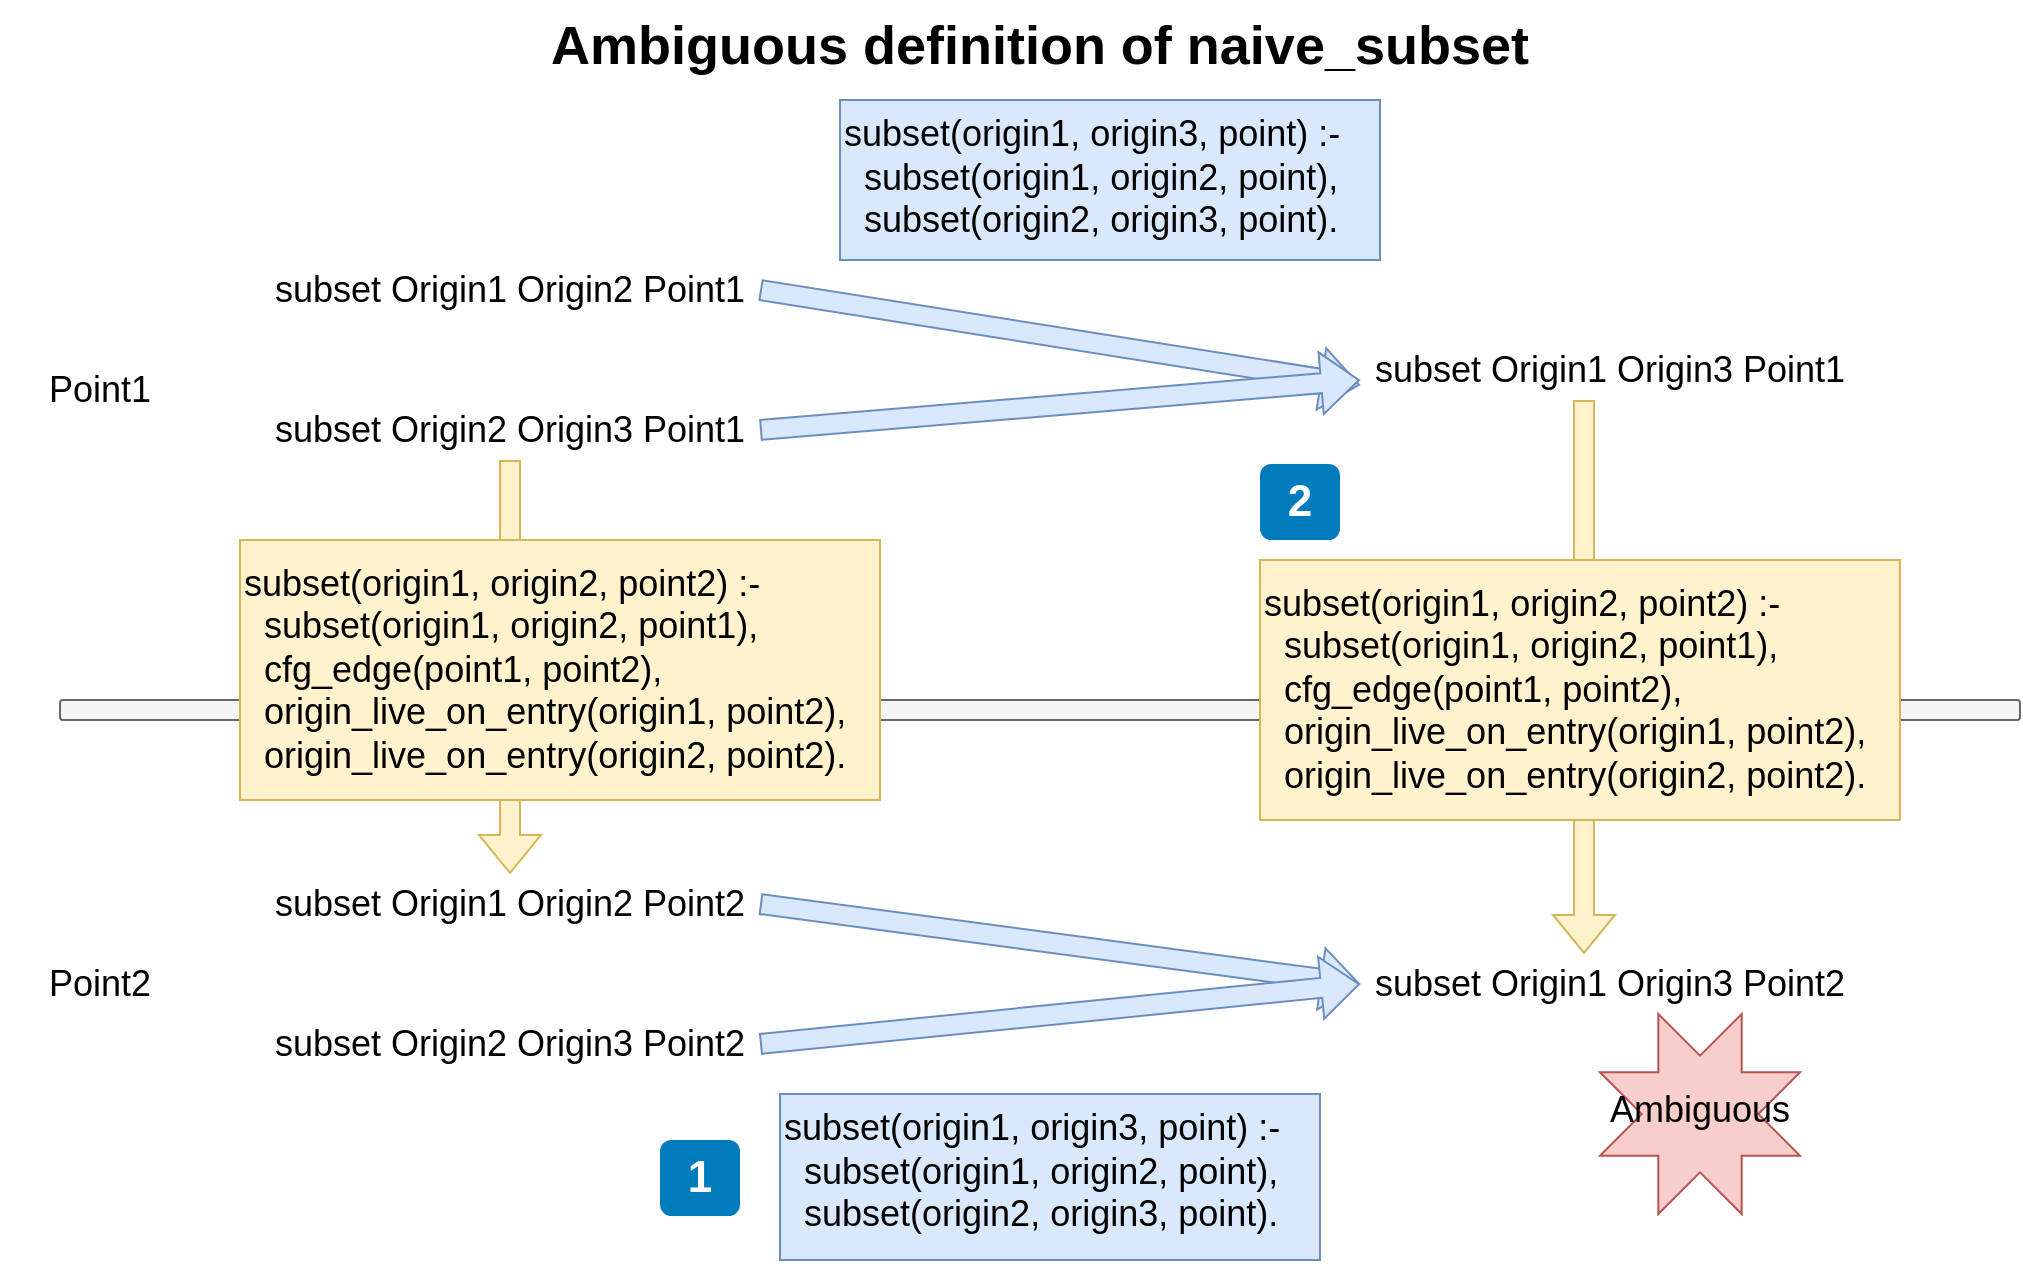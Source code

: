 <mxfile version="15.8.4" type="device"><diagram id="GZ26ED09tHt50qqaGFX7" name="Page-1"><mxGraphModel dx="1422" dy="850" grid="1" gridSize="10" guides="1" tooltips="1" connect="1" arrows="1" fold="1" page="1" pageScale="1" pageWidth="850" pageHeight="1100" math="0" shadow="0"><root><mxCell id="0"/><mxCell id="1" parent="0"/><mxCell id="CB-INUbR2F7AE2F9kX2C-1" value="&lt;font style=&quot;font-size: 18px&quot;&gt;Point1&lt;/font&gt;" style="text;html=1;strokeColor=none;fillColor=none;align=center;verticalAlign=middle;whiteSpace=wrap;rounded=0;" parent="1" vertex="1"><mxGeometry x="210" y="220" width="100" height="70" as="geometry"/></mxCell><mxCell id="CB-INUbR2F7AE2F9kX2C-2" value="&lt;font style=&quot;font-size: 18px&quot;&gt;Point2&lt;/font&gt;" style="text;html=1;strokeColor=none;fillColor=none;align=center;verticalAlign=middle;whiteSpace=wrap;rounded=0;" parent="1" vertex="1"><mxGeometry x="210" y="517" width="100" height="70" as="geometry"/></mxCell><mxCell id="CB-INUbR2F7AE2F9kX2C-3" value="subset Origin1 Origin2 Point1" style="text;html=1;strokeColor=none;fillColor=none;align=center;verticalAlign=middle;whiteSpace=wrap;rounded=0;fontSize=18;" parent="1" vertex="1"><mxGeometry x="340" y="190" width="250" height="30" as="geometry"/></mxCell><mxCell id="CB-INUbR2F7AE2F9kX2C-6" value="" style="rounded=1;whiteSpace=wrap;html=1;fontSize=18;fillColor=#f5f5f5;fontColor=#333333;strokeColor=#666666;" parent="1" vertex="1"><mxGeometry x="240" y="410" width="980" height="10" as="geometry"/></mxCell><mxCell id="CB-INUbR2F7AE2F9kX2C-8" value="" style="shape=flexArrow;endArrow=classic;html=1;rounded=0;fontSize=18;exitX=0.5;exitY=1;exitDx=0;exitDy=0;fillColor=#fff2cc;strokeColor=#d6b656;" parent="1" source="CB-INUbR2F7AE2F9kX2C-11" target="CB-INUbR2F7AE2F9kX2C-13" edge="1"><mxGeometry width="50" height="50" relative="1" as="geometry"><mxPoint x="450" y="310" as="sourcePoint"/><mxPoint x="450" y="430" as="targetPoint"/></mxGeometry></mxCell><mxCell id="CB-INUbR2F7AE2F9kX2C-11" value="subset Origin2 Origin3 Point1" style="text;html=1;strokeColor=none;fillColor=none;align=center;verticalAlign=middle;whiteSpace=wrap;rounded=0;fontSize=18;" parent="1" vertex="1"><mxGeometry x="340" y="260" width="250" height="30" as="geometry"/></mxCell><mxCell id="CB-INUbR2F7AE2F9kX2C-12" value="subset Origin1 Origin3 Point1" style="text;html=1;strokeColor=none;fillColor=none;align=center;verticalAlign=middle;whiteSpace=wrap;rounded=0;fontSize=18;" parent="1" vertex="1"><mxGeometry x="890" y="230" width="250" height="30" as="geometry"/></mxCell><mxCell id="CB-INUbR2F7AE2F9kX2C-13" value="subset Origin1 Origin2 Point2" style="text;html=1;strokeColor=none;fillColor=none;align=center;verticalAlign=middle;whiteSpace=wrap;rounded=0;fontSize=18;" parent="1" vertex="1"><mxGeometry x="340" y="497" width="250" height="30" as="geometry"/></mxCell><mxCell id="CB-INUbR2F7AE2F9kX2C-14" value="subset Origin2 Origin3 Point2" style="text;html=1;strokeColor=none;fillColor=none;align=center;verticalAlign=middle;whiteSpace=wrap;rounded=0;fontSize=18;" parent="1" vertex="1"><mxGeometry x="340" y="567" width="250" height="30" as="geometry"/></mxCell><mxCell id="CB-INUbR2F7AE2F9kX2C-15" value="subset Origin1 Origin3 Point2" style="text;html=1;strokeColor=none;fillColor=none;align=center;verticalAlign=middle;whiteSpace=wrap;rounded=0;fontSize=18;" parent="1" vertex="1"><mxGeometry x="890" y="537" width="250" height="30" as="geometry"/></mxCell><mxCell id="CB-INUbR2F7AE2F9kX2C-21" value="&lt;div&gt;subset(origin1, origin3, point) :-&lt;/div&gt;&lt;div&gt;&amp;nbsp; subset(origin1, origin2, point),&lt;/div&gt;&lt;div&gt;&amp;nbsp; subset(origin2, origin3, point).&lt;/div&gt;&lt;div&gt;&lt;br&gt;&lt;/div&gt;" style="text;html=1;strokeColor=#6c8ebf;fillColor=#dae8fc;align=left;verticalAlign=top;whiteSpace=wrap;rounded=0;fontSize=18;horizontal=1;" parent="1" vertex="1"><mxGeometry x="630" y="110" width="270" height="80" as="geometry"/></mxCell><mxCell id="CB-INUbR2F7AE2F9kX2C-27" value="" style="shape=flexArrow;endArrow=classic;html=1;rounded=0;fontSize=18;entryX=0;entryY=0.75;entryDx=0;entryDy=0;exitX=1;exitY=0.5;exitDx=0;exitDy=0;fillColor=#dae8fc;strokeColor=#6c8ebf;" parent="1" source="CB-INUbR2F7AE2F9kX2C-3" target="CB-INUbR2F7AE2F9kX2C-12" edge="1"><mxGeometry width="50" height="50" relative="1" as="geometry"><mxPoint x="690" y="230" as="sourcePoint"/><mxPoint x="740" y="180" as="targetPoint"/></mxGeometry></mxCell><mxCell id="CB-INUbR2F7AE2F9kX2C-29" value="" style="shape=flexArrow;endArrow=classic;html=1;rounded=0;fontSize=18;exitX=1;exitY=0.5;exitDx=0;exitDy=0;fillColor=#dae8fc;strokeColor=#6c8ebf;" parent="1" source="CB-INUbR2F7AE2F9kX2C-11" edge="1"><mxGeometry width="50" height="50" relative="1" as="geometry"><mxPoint x="760" y="320" as="sourcePoint"/><mxPoint x="890" y="250" as="targetPoint"/></mxGeometry></mxCell><mxCell id="CB-INUbR2F7AE2F9kX2C-31" value="&lt;div&gt;subset(origin1, origin3, point) :-&lt;/div&gt;&lt;div&gt;&amp;nbsp; subset(origin1, origin2, point),&lt;/div&gt;&lt;div&gt;&amp;nbsp; subset(origin2, origin3, point).&lt;/div&gt;&lt;div&gt;&lt;br&gt;&lt;/div&gt;" style="text;html=1;strokeColor=#6c8ebf;fillColor=#dae8fc;align=left;verticalAlign=top;whiteSpace=wrap;rounded=0;fontSize=18;" parent="1" vertex="1"><mxGeometry x="600" y="607" width="270" height="83" as="geometry"/></mxCell><mxCell id="CB-INUbR2F7AE2F9kX2C-34" value="" style="shape=flexArrow;endArrow=classic;html=1;rounded=0;fontSize=18;entryX=0.5;entryY=0;entryDx=0;entryDy=0;exitX=0.5;exitY=1;exitDx=0;exitDy=0;fillColor=#fff2cc;strokeColor=#d6b656;" parent="1" edge="1"><mxGeometry width="50" height="50" relative="1" as="geometry"><mxPoint x="1002" y="260" as="sourcePoint"/><mxPoint x="1002" y="537" as="targetPoint"/></mxGeometry></mxCell><mxCell id="CB-INUbR2F7AE2F9kX2C-32" value="" style="shape=flexArrow;endArrow=classic;html=1;rounded=0;fontSize=18;entryX=0;entryY=0.5;entryDx=0;entryDy=0;exitX=1;exitY=0.5;exitDx=0;exitDy=0;fillColor=#dae8fc;strokeColor=#6c8ebf;" parent="1" source="CB-INUbR2F7AE2F9kX2C-13" target="CB-INUbR2F7AE2F9kX2C-15" edge="1"><mxGeometry width="50" height="50" relative="1" as="geometry"><mxPoint x="640" y="527" as="sourcePoint"/><mxPoint x="690" y="477" as="targetPoint"/></mxGeometry></mxCell><mxCell id="CB-INUbR2F7AE2F9kX2C-33" value="" style="shape=flexArrow;endArrow=classic;html=1;rounded=0;fontSize=18;entryX=0;entryY=0.5;entryDx=0;entryDy=0;exitX=1;exitY=0.5;exitDx=0;exitDy=0;fillColor=#dae8fc;strokeColor=#6c8ebf;" parent="1" source="CB-INUbR2F7AE2F9kX2C-14" target="CB-INUbR2F7AE2F9kX2C-15" edge="1"><mxGeometry width="50" height="50" relative="1" as="geometry"><mxPoint x="720" y="617" as="sourcePoint"/><mxPoint x="770" y="567" as="targetPoint"/></mxGeometry></mxCell><mxCell id="CB-INUbR2F7AE2F9kX2C-26" value="&lt;div&gt;subset(origin1, origin2, point2) :-&lt;/div&gt;&lt;div&gt;&amp;nbsp; subset(origin1, origin2, point1),&lt;/div&gt;&lt;div&gt;&amp;nbsp; cfg_edge(point1, point2),&lt;/div&gt;&lt;div&gt;&amp;nbsp; origin_live_on_entry(origin1, point2),&lt;/div&gt;&lt;div&gt;&amp;nbsp; origin_live_on_entry(origin2, point2).&lt;/div&gt;" style="text;html=1;strokeColor=#d6b656;fillColor=#fff2cc;align=left;verticalAlign=middle;whiteSpace=wrap;rounded=0;fontSize=18;" parent="1" vertex="1"><mxGeometry x="840" y="340" width="320" height="130" as="geometry"/></mxCell><mxCell id="CB-INUbR2F7AE2F9kX2C-35" value="&lt;div&gt;subset(origin1, origin2, point2) :-&lt;/div&gt;&lt;div&gt;&amp;nbsp; subset(origin1, origin2, point1),&lt;/div&gt;&lt;div&gt;&amp;nbsp; cfg_edge(point1, point2),&lt;/div&gt;&lt;div&gt;&amp;nbsp; origin_live_on_entry(origin1, point2),&lt;/div&gt;&lt;div&gt;&amp;nbsp; origin_live_on_entry(origin2, point2).&lt;/div&gt;" style="text;html=1;strokeColor=#d6b656;fillColor=#fff2cc;align=left;verticalAlign=middle;whiteSpace=wrap;rounded=0;fontSize=18;" parent="1" vertex="1"><mxGeometry x="330" y="330" width="320" height="130" as="geometry"/></mxCell><mxCell id="CB-INUbR2F7AE2F9kX2C-37" value="" style="verticalLabelPosition=bottom;verticalAlign=top;html=1;shape=mxgraph.basic.8_point_star;fontSize=18;fillColor=#f8cecc;strokeColor=#b85450;" parent="1" vertex="1"><mxGeometry x="1010" y="567" width="100" height="100" as="geometry"/></mxCell><mxCell id="CB-INUbR2F7AE2F9kX2C-38" value="Ambiguous" style="text;html=1;strokeColor=none;fillColor=none;align=center;verticalAlign=middle;whiteSpace=wrap;rounded=0;fontSize=18;" parent="1" vertex="1"><mxGeometry x="1010" y="587" width="100" height="55" as="geometry"/></mxCell><mxCell id="g5cM2fqUS1drCSCMEo0b-1" value="&lt;b&gt;&lt;font style=&quot;font-size: 27px&quot;&gt;Ambiguous definition of naive_subset&lt;/font&gt;&lt;/b&gt;" style="text;html=1;strokeColor=none;fillColor=none;align=center;verticalAlign=top;whiteSpace=wrap;rounded=0;" parent="1" vertex="1"><mxGeometry x="400" y="60" width="660" height="40" as="geometry"/></mxCell><mxCell id="vvI_qGw5bQUwBJMuzmnC-1" value="1" style="rounded=1;whiteSpace=wrap;html=1;fillColor=#007CBD;strokeColor=none;fontColor=#FFFFFF;fontStyle=1;fontSize=22;" vertex="1" parent="1"><mxGeometry x="540" y="630" width="40" height="38" as="geometry"/></mxCell><mxCell id="vvI_qGw5bQUwBJMuzmnC-2" value="2" style="rounded=1;whiteSpace=wrap;html=1;fillColor=#007CBD;strokeColor=none;fontColor=#FFFFFF;fontStyle=1;fontSize=22;" vertex="1" parent="1"><mxGeometry x="840" y="292" width="40" height="38" as="geometry"/></mxCell></root></mxGraphModel></diagram></mxfile>